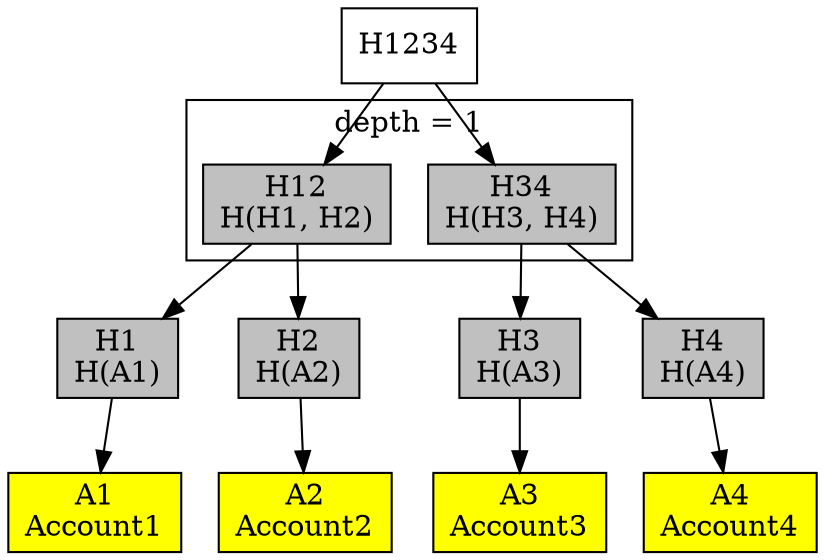 digraph {
    h21 -> a1;
    h22 -> a2;
    h23 -> a3;
    h24 -> a4;

    h11 -> h21;
    h11 -> h22;
    h12 -> h23;
    h12 -> h24;

    root -> h11;
    root -> h12;
    
    splines=line;

    subgraph cluster_1 {
            label="depth = 1"
            h11; h12;
    }
    
    a1[ style=filled fillcolor=yellow shape=rectangle label="A1\nAccount1" ];
    a2[ style=filled fillcolor=yellow shape=rectangle label="A2\nAccount2" ];
    a3[ style=filled fillcolor=yellow shape=rectangle label="A3\nAccount3"];
    a4[ style=filled fillcolor=yellow shape=rectangle label="A4\nAccount4"];

    h21 [style=filled fillcolor=grey shape=rectangle label="H1\nH(A1)"];
    h22 [style=filled fillcolor=grey shape=rectangle label="H2\nH(A2)"];
    h23 [style=filled fillcolor=grey shape=rectangle label="H3\nH(A3)"];
    h24 [style=filled fillcolor=grey shape=rectangle label="H4\nH(A4)"];

    h11 [ style=filled fillcolor=grey shape=rectangle label="H12\nH(H1, H2)"];
    h12 [ style=filled fillcolor=grey shape=rectangle label="H34\nH(H3, H4)"];
    root [ shape=rectangle label="H1234"];
    
    node [shape=rectangle];
}
